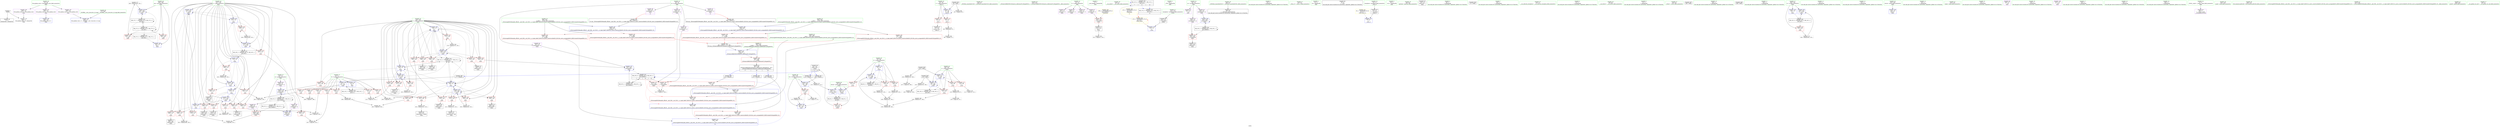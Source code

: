 digraph "SVFG" {
	label="SVFG";

	Node0x557909447890 [shape=record,color=grey,label="{NodeID: 0\nNullPtr}"];
	Node0x557909447890 -> Node0x55790946fd80[style=solid];
	Node0x557909447890 -> Node0x557909476980[style=solid];
	Node0x557909473b70 [shape=record,color=grey,label="{NodeID: 277\n330 = Binary(329, 135, )\n}"];
	Node0x557909473b70 -> Node0x557909472440[style=solid];
	Node0x557909471dc0 [shape=record,color=blue,label="{NodeID: 194\n159\<--10\nj\<--\nmain\n}"];
	Node0x557909471dc0 -> Node0x557909474ef0[style=dashed];
	Node0x557909471dc0 -> Node0x557909474fc0[style=dashed];
	Node0x557909471dc0 -> Node0x557909475090[style=dashed];
	Node0x557909471dc0 -> Node0x557909475160[style=dashed];
	Node0x557909471dc0 -> Node0x557909475230[style=dashed];
	Node0x557909471dc0 -> Node0x557909475300[style=dashed];
	Node0x557909471dc0 -> Node0x557909471dc0[style=dashed];
	Node0x557909471dc0 -> Node0x557909471e90[style=dashed];
	Node0x557909471dc0 -> Node0x557909472370[style=dashed];
	Node0x557909471dc0 -> Node0x5579094934d0[style=dashed];
	Node0x55790946f010 [shape=record,color=red,label="{NodeID: 111\n65\<--55\n\<--c\n_Z4in_cv\n}"];
	Node0x55790946f010 -> Node0x55790947f340[style=solid];
	Node0x55790946d160 [shape=record,color=green,label="{NodeID: 28\n34\<--35\n_ZNSt8ios_base4InitC1Ev\<--_ZNSt8ios_base4InitC1Ev_field_insensitive\n}"];
	Node0x557909474fc0 [shape=record,color=red,label="{NodeID: 139\n260\<--159\n\<--j\nmain\n}"];
	Node0x557909474fc0 -> Node0x557909470970[style=solid];
	Node0x55790946fab0 [shape=record,color=green,label="{NodeID: 56\n374\<--375\n_ZSt4moveIRiEONSt16remove_referenceIT_E4typeEOS2_\<--_ZSt4moveIRiEONSt16remove_referenceIT_E4typeEOS2__field_insensitive\n}"];
	Node0x5579094961d0 [shape=record,color=black,label="{NodeID: 333\nMR_10V_4 = PHI(MR_10V_6, MR_10V_3, )\npts\{100 \}\n}"];
	Node0x557909476680 [shape=record,color=blue,label="{NodeID: 167\n9\<--10\nN\<--\nGlob }"];
	Node0x557909476680 -> Node0x5579094925d0[style=dashed];
	Node0x557909471260 [shape=record,color=purple,label="{NodeID: 84\n187\<--12\narrayidx\<--S\nmain\n}"];
	Node0x55790945e990 [shape=record,color=green,label="{NodeID: 1\n7\<--1\n__dso_handle\<--dummyObj\nGlob }"];
	Node0x55790947f340 [shape=record,color=grey,label="{NodeID: 278\n66 = Binary(65, 67, )\n}"];
	Node0x55790947f340 -> Node0x557909480e40[style=solid];
	Node0x557909471e90 [shape=record,color=blue,label="{NodeID: 195\n159\<--276\nj\<--inc41\nmain\n}"];
	Node0x557909471e90 -> Node0x557909474ef0[style=dashed];
	Node0x557909471e90 -> Node0x557909474fc0[style=dashed];
	Node0x557909471e90 -> Node0x557909475090[style=dashed];
	Node0x557909471e90 -> Node0x557909475160[style=dashed];
	Node0x557909471e90 -> Node0x557909475230[style=dashed];
	Node0x557909471e90 -> Node0x557909475300[style=dashed];
	Node0x557909471e90 -> Node0x557909471dc0[style=dashed];
	Node0x557909471e90 -> Node0x557909471e90[style=dashed];
	Node0x557909471e90 -> Node0x557909472370[style=dashed];
	Node0x557909471e90 -> Node0x5579094934d0[style=dashed];
	Node0x55790946f0e0 [shape=record,color=red,label="{NodeID: 112\n83\<--55\n\<--c\n_Z4in_cv\n}"];
	Node0x55790946f0e0 -> Node0x557909470220[style=solid];
	Node0x55790946d260 [shape=record,color=green,label="{NodeID: 29\n40\<--41\n__cxa_atexit\<--__cxa_atexit_field_insensitive\n}"];
	Node0x557909475090 [shape=record,color=red,label="{NodeID: 140\n266\<--159\n\<--j\nmain\n}"];
	Node0x557909475090 -> Node0x557909470b10[style=solid];
	Node0x55790946fbb0 [shape=record,color=green,label="{NodeID: 57\n393\<--394\n__t.addr\<--__t.addr_field_insensitive\n_ZSt4moveIRiEONSt16remove_referenceIT_E4typeEOS2_\n}"];
	Node0x55790946fbb0 -> Node0x5579094765b0[style=solid];
	Node0x55790946fbb0 -> Node0x557909472b90[style=solid];
	Node0x5579094966d0 [shape=record,color=black,label="{NodeID: 334\nMR_12V_4 = PHI(MR_12V_1, MR_12V_2, )\npts\{123 \}\n|{<s0>7|<s1>11|<s2>12}}"];
	Node0x5579094966d0:s0 -> Node0x5579094966d0[style=dashed,color=blue];
	Node0x5579094966d0:s1 -> Node0x557909492ad0[style=dashed,color=blue];
	Node0x5579094966d0:s2 -> Node0x557909492ad0[style=dashed,color=blue];
	Node0x557909476780 [shape=record,color=blue,label="{NodeID: 168\n402\<--26\nllvm.global_ctors_0\<--\nGlob }"];
	Node0x557909471330 [shape=record,color=purple,label="{NodeID: 85\n188\<--12\narraydecay\<--S\nmain\n}"];
	Node0x55790945ea20 [shape=record,color=green,label="{NodeID: 2\n8\<--1\n_ZTIi\<--dummyObj\nGlob }"];
	Node0x55790947f4c0 [shape=record,color=grey,label="{NodeID: 279\n323 = Binary(322, 135, )\n}"];
	Node0x55790947f4c0 -> Node0x557909470ff0[style=solid];
	Node0x557909471f60 [shape=record,color=blue,label="{NodeID: 196\n281\<--283\narrayidx44\<--\nmain\n}"];
	Node0x557909471f60 -> Node0x557909475cc0[style=dashed];
	Node0x557909471f60 -> Node0x557909471f60[style=dashed];
	Node0x557909471f60 -> Node0x557909494dd0[style=dashed];
	Node0x55790946f1b0 [shape=record,color=red,label="{NodeID: 113\n150\<--95\n\<--retval\n_Z2inv\n}"];
	Node0x55790946f1b0 -> Node0x5579094703c0[style=solid];
	Node0x55790946d360 [shape=record,color=green,label="{NodeID: 30\n39\<--45\n_ZNSt8ios_base4InitD1Ev\<--_ZNSt8ios_base4InitD1Ev_field_insensitive\n}"];
	Node0x55790946d360 -> Node0x557909470050[style=solid];
	Node0x5579094ae7b0 [shape=record,color=black,label="{NodeID: 390\n103 = PHI()\n}"];
	Node0x5579094ae7b0 -> Node0x557909476cf0[style=solid];
	Node0x5579094ae7b0 -> Node0x5579094736f0[style=solid];
	Node0x557909475160 [shape=record,color=red,label="{NodeID: 141\n275\<--159\n\<--j\nmain\n}"];
	Node0x557909475160 -> Node0x55790947c6b0[style=solid];
	Node0x55790946fc80 [shape=record,color=green,label="{NodeID: 58\n27\<--398\n_GLOBAL__sub_I_hos.lyric_0_0.cpp\<--_GLOBAL__sub_I_hos.lyric_0_0.cpp_field_insensitive\n}"];
	Node0x55790946fc80 -> Node0x557909476880[style=solid];
	Node0x557909476880 [shape=record,color=blue,label="{NodeID: 169\n403\<--27\nllvm.global_ctors_1\<--_GLOBAL__sub_I_hos.lyric_0_0.cpp\nGlob }"];
	Node0x557909471400 [shape=record,color=purple,label="{NodeID: 86\n216\<--12\narrayidx14\<--S\nmain\n}"];
	Node0x55790945da10 [shape=record,color=green,label="{NodeID: 3\n10\<--1\n\<--dummyObj\nCan only get source location for instruction, argument, global var or function.}"];
	Node0x55790947f640 [shape=record,color=grey,label="{NodeID: 280\n252 = cmp(250, 251, )\n}"];
	Node0x557909472030 [shape=record,color=blue,label="{NodeID: 197\n287\<--284\narrayidx46\<--\nmain\n}"];
	Node0x557909472030 -> Node0x557909472030[style=dashed];
	Node0x557909472030 -> Node0x55790948eed0[style=dashed];
	Node0x557909472030 -> Node0x5579094952d0[style=dashed];
	Node0x55790946f280 [shape=record,color=red,label="{NodeID: 114\n130\<--97\n\<--x\n_Z2inv\n}"];
	Node0x55790946f280 -> Node0x55790947ccb0[style=solid];
	Node0x55790946d460 [shape=record,color=green,label="{NodeID: 31\n52\<--53\n_Z4in_cv\<--_Z4in_cv_field_insensitive\n}"];
	Node0x5579094ae6e0 [shape=record,color=black,label="{NodeID: 391\n168 = PHI(94, )\n}"];
	Node0x5579094ae6e0 -> Node0x5579094772a0[style=solid];
	Node0x557909475230 [shape=record,color=red,label="{NodeID: 142\n279\<--159\n\<--j\nmain\n}"];
	Node0x557909475230 -> Node0x557909470be0[style=solid];
	Node0x55790946fd80 [shape=record,color=black,label="{NodeID: 59\n2\<--3\ndummyVal\<--dummyVal\n}"];
	Node0x557909476980 [shape=record,color=blue, style = dotted,label="{NodeID: 170\n404\<--3\nllvm.global_ctors_2\<--dummyVal\nGlob }"];
	Node0x5579094714d0 [shape=record,color=purple,label="{NodeID: 87\n219\<--12\narrayidx16\<--S\nmain\n}"];
	Node0x5579094714d0 -> Node0x557909475bf0[style=solid];
	Node0x55790945daa0 [shape=record,color=green,label="{NodeID: 4\n21\<--1\n.str\<--dummyObj\nGlob }"];
	Node0x55790947f7c0 [shape=record,color=grey,label="{NodeID: 281\n306 = cmp(303, 305, )\n}"];
	Node0x557909472100 [shape=record,color=blue,label="{NodeID: 198\n157\<--291\ni\<--inc48\nmain\n}"];
	Node0x557909472100 -> Node0x5579094746d0[style=dashed];
	Node0x557909472100 -> Node0x5579094747a0[style=dashed];
	Node0x557909472100 -> Node0x557909474870[style=dashed];
	Node0x557909472100 -> Node0x557909474940[style=dashed];
	Node0x557909472100 -> Node0x557909472100[style=dashed];
	Node0x557909472100 -> Node0x5579094722a0[style=dashed];
	Node0x557909473c40 [shape=record,color=red,label="{NodeID: 115\n133\<--97\n\<--x\n_Z2inv\n}"];
	Node0x557909473c40 -> Node0x557909472c70[style=solid];
	Node0x55790946d560 [shape=record,color=green,label="{NodeID: 32\n55\<--56\nc\<--c_field_insensitive\n_Z4in_cv\n}"];
	Node0x55790946d560 -> Node0x55790946f010[style=solid];
	Node0x55790946d560 -> Node0x55790946f0e0[style=solid];
	Node0x55790946d560 -> Node0x557909476a80[style=solid];
	Node0x5579094ada30 [shape=record,color=black,label="{NodeID: 392\n58 = PHI()\n}"];
	Node0x5579094ada30 -> Node0x557909476a80[style=solid];
	Node0x5579094ada30 -> Node0x557909480b40[style=solid];
	Node0x557909475300 [shape=record,color=red,label="{NodeID: 143\n284\<--159\n\<--j\nmain\n}"];
	Node0x557909475300 -> Node0x557909472030[style=solid];
	Node0x55790946fe80 [shape=record,color=black,label="{NodeID: 60\n78\<--8\n\<--_ZTIi\nCan only get source location for instruction, argument, global var or function.}"];
	Node0x5579092f07e0 [shape=record,color=yellow,style=double,label="{NodeID: 337\n4V_1 = ENCHI(MR_4V_0)\npts\{71 \}\nFun[_Z4in_cv]}"];
	Node0x5579092f07e0 -> Node0x557909476b50[style=dashed];
	Node0x557909476a80 [shape=record,color=blue,label="{NodeID: 171\n55\<--58\nc\<--call\n_Z4in_cv\n}"];
	Node0x557909476a80 -> Node0x55790946f010[style=dashed];
	Node0x557909476a80 -> Node0x55790946f0e0[style=dashed];
	Node0x557909476a80 -> Node0x557909476a80[style=dashed];
	Node0x5579094715a0 [shape=record,color=purple,label="{NodeID: 88\n206\<--14\narrayidx9\<--A\nmain\n}"];
	Node0x5579094715a0 -> Node0x557909477850[style=solid];
	Node0x55790945e2c0 [shape=record,color=green,label="{NodeID: 5\n23\<--1\n.str.1\<--dummyObj\nGlob }"];
	Node0x55790947f940 [shape=record,color=grey,label="{NodeID: 282\n212 = cmp(210, 211, )\n}"];
	Node0x5579094721d0 [shape=record,color=blue,label="{NodeID: 199\n165\<--10\nans\<--\nmain\n}"];
	Node0x5579094721d0 -> Node0x55790948c2d0[style=dashed];
	Node0x557909473d10 [shape=record,color=red,label="{NodeID: 116\n147\<--97\n\<--x\n_Z2inv\n}"];
	Node0x557909473d10 -> Node0x557909477100[style=solid];
	Node0x55790946d630 [shape=record,color=green,label="{NodeID: 33\n59\<--60\ngetchar\<--getchar_field_insensitive\n}"];
	Node0x5579094adb30 [shape=record,color=black,label="{NodeID: 393\n142 = PHI()\n}"];
	Node0x5579094adb30 -> Node0x557909477030[style=solid];
	Node0x5579094adb30 -> Node0x557909473870[style=solid];
	Node0x55790948eed0 [shape=record,color=black,label="{NodeID: 310\nMR_35V_6 = PHI(MR_35V_8, MR_35V_5, )\npts\{200000 \}\n|{|<s4>15|<s5>15|<s6>15}}"];
	Node0x55790948eed0 -> Node0x557909475e60[style=dashed];
	Node0x55790948eed0 -> Node0x557909475f30[style=dashed];
	Node0x55790948eed0 -> Node0x55790948eed0[style=dashed];
	Node0x55790948eed0 -> Node0x5579094952d0[style=dashed];
	Node0x55790948eed0:s4 -> Node0x557909476340[style=dashed,color=red];
	Node0x55790948eed0:s5 -> Node0x557909476410[style=dashed,color=red];
	Node0x55790948eed0:s6 -> Node0x5579094729f0[style=dashed,color=red];
	Node0x5579094753d0 [shape=record,color=red,label="{NodeID: 144\n303\<--159\n\<--j\nmain\n}"];
	Node0x5579094753d0 -> Node0x55790947f7c0[style=solid];
	Node0x55790946ff80 [shape=record,color=black,label="{NodeID: 61\n154\<--10\nmain_ret\<--\nmain\n}"];
	Node0x557909476b50 [shape=record,color=blue,label="{NodeID: 172\n75\<--67\n\<--\n_Z4in_cv\n}"];
	Node0x557909471670 [shape=record,color=purple,label="{NodeID: 89\n228\<--14\narrayidx19\<--A\nmain\n}"];
	Node0x557909471670 -> Node0x5579094779f0[style=solid];
	Node0x55790945e350 [shape=record,color=green,label="{NodeID: 6\n26\<--1\n\<--dummyObj\nCan only get source location for instruction, argument, global var or function.}"];
	Node0x55790947fac0 [shape=record,color=grey,label="{NodeID: 283\n317 = cmp(311, 316, )\n}"];
	Node0x5579094722a0 [shape=record,color=blue,label="{NodeID: 200\n157\<--10\ni\<--\nmain\n}"];
	Node0x5579094722a0 -> Node0x557909474a10[style=dashed];
	Node0x5579094722a0 -> Node0x557909474ae0[style=dashed];
	Node0x5579094722a0 -> Node0x5579094725e0[style=dashed];
	Node0x5579094722a0 -> Node0x557909492fd0[style=dashed];
	Node0x557909473de0 [shape=record,color=red,label="{NodeID: 117\n110\<--99\n\<--c\n_Z2inv\n}"];
	Node0x557909473de0 -> Node0x5579094806c0[style=solid];
	Node0x55790946d730 [shape=record,color=green,label="{NodeID: 34\n70\<--71\nexception\<--exception_field_insensitive\n_Z4in_cv\n}"];
	Node0x55790946d730 -> Node0x557909470150[style=solid];
	Node0x5579094afd20 [shape=record,color=black,label="{NodeID: 394\n37 = PHI()\n}"];
	Node0x5579094754a0 [shape=record,color=red,label="{NodeID: 145\n308\<--159\n\<--j\nmain\n}"];
	Node0x5579094754a0 -> Node0x557909470d80[style=solid];
	Node0x557909470050 [shape=record,color=black,label="{NodeID: 62\n38\<--39\n\<--_ZNSt8ios_base4InitD1Ev\nCan only get source location for instruction, argument, global var or function.}"];
	Node0x557909497c80 [shape=record,color=yellow,style=double,label="{NodeID: 339\n12V_1 = ENCHI(MR_12V_0)\npts\{123 \}\nFun[main]|{<s0>11}}"];
	Node0x557909497c80:s0 -> Node0x55790948cec0[style=dashed,color=red];
	Node0x557909476c20 [shape=record,color=blue,label="{NodeID: 173\n97\<--10\nx\<--\n_Z2inv\n}"];
	Node0x557909476c20 -> Node0x55790946f280[style=dashed];
	Node0x557909476c20 -> Node0x557909473c40[style=dashed];
	Node0x557909476c20 -> Node0x557909476f60[style=dashed];
	Node0x557909476c20 -> Node0x557909495cd0[style=dashed];
	Node0x557909471740 [shape=record,color=purple,label="{NodeID: 90\n268\<--14\narrayidx36\<--A\nmain\n}"];
	Node0x557909471740 -> Node0x557909475d90[style=solid];
	Node0x5579094589d0 [shape=record,color=green,label="{NodeID: 7\n63\<--1\n\<--dummyObj\nCan only get source location for instruction, argument, global var or function.}"];
	Node0x55790947fc40 [shape=record,color=grey,label="{NodeID: 284\n271 = cmp(269, 270, )\n}"];
	Node0x557909472370 [shape=record,color=blue,label="{NodeID: 201\n159\<--10\nj\<--\nmain\n}"];
	Node0x557909472370 -> Node0x5579094753d0[style=dashed];
	Node0x557909472370 -> Node0x5579094754a0[style=dashed];
	Node0x557909472370 -> Node0x557909475570[style=dashed];
	Node0x557909472370 -> Node0x557909475640[style=dashed];
	Node0x557909472370 -> Node0x557909475710[style=dashed];
	Node0x557909472370 -> Node0x5579094757e0[style=dashed];
	Node0x557909472370 -> Node0x557909472370[style=dashed];
	Node0x557909472370 -> Node0x557909472510[style=dashed];
	Node0x557909472370 -> Node0x5579094934d0[style=dashed];
	Node0x557909473eb0 [shape=record,color=red,label="{NodeID: 118\n118\<--99\n\<--c\n_Z2inv\n}"];
	Node0x557909473eb0 -> Node0x557909472df0[style=solid];
	Node0x55790946d800 [shape=record,color=green,label="{NodeID: 35\n73\<--74\n__cxa_allocate_exception\<--__cxa_allocate_exception_field_insensitive\n}"];
	Node0x5579094afdf0 [shape=record,color=black,label="{NodeID: 395\n114 = PHI(94, )\n}"];
	Node0x5579094afdf0 -> Node0x5579094733f0[style=solid];
	Node0x557909475570 [shape=record,color=red,label="{NodeID: 146\n312\<--159\n\<--j\nmain\n}"];
	Node0x557909475570 -> Node0x55790947c3b0[style=solid];
	Node0x557909470150 [shape=record,color=black,label="{NodeID: 63\n75\<--70\n\<--exception\n_Z4in_cv\n}"];
	Node0x557909470150 -> Node0x557909476b50[style=solid];
	Node0x55790947c3b0 [shape=record,color=grey,label="{NodeID: 257\n313 = Binary(312, 135, )\n}"];
	Node0x55790947c3b0 -> Node0x557909470e50[style=solid];
	Node0x557909476cf0 [shape=record,color=blue,label="{NodeID: 174\n99\<--103\nc\<--call\n_Z2inv\n}"];
	Node0x557909476cf0 -> Node0x557909473de0[style=dashed];
	Node0x557909476cf0 -> Node0x557909473eb0[style=dashed];
	Node0x557909476cf0 -> Node0x557909473f80[style=dashed];
	Node0x557909476cf0 -> Node0x557909476cf0[style=dashed];
	Node0x557909476cf0 -> Node0x557909477030[style=dashed];
	Node0x557909476cf0 -> Node0x5579094961d0[style=dashed];
	Node0x557909471810 [shape=record,color=purple,label="{NodeID: 91\n241\<--16\n\<--us\nmain\n}"];
	Node0x557909458a60 [shape=record,color=green,label="{NodeID: 8\n67\<--1\n\<--dummyObj\nCan only get source location for instruction, argument, global var or function.}"];
	Node0x55790947fdc0 [shape=record,color=grey,label="{NodeID: 285\n175 = cmp(172, 10, )\n}"];
	Node0x557909472440 [shape=record,color=blue,label="{NodeID: 202\n165\<--330\nans\<--inc67\nmain\n}"];
	Node0x557909472440 -> Node0x5579094916d0[style=dashed];
	Node0x557909473f80 [shape=record,color=red,label="{NodeID: 119\n137\<--99\n\<--c\n_Z2inv\n}"];
	Node0x557909473f80 -> Node0x55790947c830[style=solid];
	Node0x55790946d900 [shape=record,color=green,label="{NodeID: 36\n79\<--80\n__cxa_throw\<--__cxa_throw_field_insensitive\n}"];
	Node0x5579094aff20 [shape=record,color=black,label="{NodeID: 396\n177 = PHI(94, )\n}"];
	Node0x5579094aff20 -> Node0x557909477510[style=solid];
	Node0x557909475640 [shape=record,color=red,label="{NodeID: 147\n319\<--159\n\<--j\nmain\n}"];
	Node0x557909475640 -> Node0x557909470f20[style=solid];
	Node0x557909470220 [shape=record,color=black,label="{NodeID: 64\n54\<--83\n_Z4in_cv_ret\<--\n_Z4in_cv\n}"];
	Node0x55790947c530 [shape=record,color=grey,label="{NodeID: 258\n238 = Binary(237, 135, )\n}"];
	Node0x55790947c530 -> Node0x557909471c20[style=solid];
	Node0x557909476dc0 [shape=record,color=blue,label="{NodeID: 175\n95\<--115\nretval\<--sub3\n_Z2inv\n}"];
	Node0x557909476dc0 -> Node0x5579094957d0[style=dashed];
	Node0x5579094718e0 [shape=record,color=purple,label="{NodeID: 92\n262\<--16\narrayidx33\<--us\nmain\n}"];
	Node0x5579094718e0 -> Node0x557909475cc0[style=solid];
	Node0x557909458af0 [shape=record,color=green,label="{NodeID: 9\n72\<--1\n\<--dummyObj\nCan only get source location for instruction, argument, global var or function.}"];
	Node0x55790947ff40 [shape=record,color=grey,label="{NodeID: 286\n299 = cmp(297, 298, )\n}"];
	Node0x557909472510 [shape=record,color=blue,label="{NodeID: 203\n159\<--335\nj\<--inc70\nmain\n}"];
	Node0x557909472510 -> Node0x5579094753d0[style=dashed];
	Node0x557909472510 -> Node0x5579094754a0[style=dashed];
	Node0x557909472510 -> Node0x557909475570[style=dashed];
	Node0x557909472510 -> Node0x557909475640[style=dashed];
	Node0x557909472510 -> Node0x557909475710[style=dashed];
	Node0x557909472510 -> Node0x5579094757e0[style=dashed];
	Node0x557909472510 -> Node0x557909472370[style=dashed];
	Node0x557909472510 -> Node0x557909472510[style=dashed];
	Node0x557909472510 -> Node0x5579094934d0[style=dashed];
	Node0x557909474050 [shape=record,color=red,label="{NodeID: 120\n181\<--157\n\<--i\nmain\n}"];
	Node0x557909474050 -> Node0x5579094803c0[style=solid];
	Node0x55790946da00 [shape=record,color=green,label="{NodeID: 37\n92\<--93\n_Z2inv\<--_Z2inv_field_insensitive\n}"];
	Node0x5579094b0060 [shape=record,color=black,label="{NodeID: 397\n190 = PHI()\n}"];
	Node0x557909475710 [shape=record,color=red,label="{NodeID: 148\n322\<--159\n\<--j\nmain\n}"];
	Node0x557909475710 -> Node0x55790947f4c0[style=solid];
	Node0x5579094702f0 [shape=record,color=black,label="{NodeID: 65\n124\<--122\n\<--exception\n_Z2inv\n}"];
	Node0x5579094702f0 -> Node0x557909476e90[style=solid];
	Node0x55790947c6b0 [shape=record,color=grey,label="{NodeID: 259\n276 = Binary(275, 135, )\n}"];
	Node0x55790947c6b0 -> Node0x557909471e90[style=solid];
	Node0x557909476e90 [shape=record,color=blue,label="{NodeID: 176\n124\<--67\n\<--\n_Z2inv\n}"];
	Node0x5579094719b0 [shape=record,color=purple,label="{NodeID: 93\n281\<--16\narrayidx44\<--us\nmain\n}"];
	Node0x5579094719b0 -> Node0x557909471f60[style=solid];
	Node0x557909458b80 [shape=record,color=green,label="{NodeID: 10\n106\<--1\n\<--dummyObj\nCan only get source location for instruction, argument, global var or function.}"];
	Node0x5579094800c0 [shape=record,color=grey,label="{NodeID: 287\n202 = cmp(200, 201, )\n}"];
	Node0x5579094725e0 [shape=record,color=blue,label="{NodeID: 204\n157\<--340\ni\<--inc73\nmain\n}"];
	Node0x5579094725e0 -> Node0x557909474a10[style=dashed];
	Node0x5579094725e0 -> Node0x557909474ae0[style=dashed];
	Node0x5579094725e0 -> Node0x5579094725e0[style=dashed];
	Node0x5579094725e0 -> Node0x557909492fd0[style=dashed];
	Node0x557909474120 [shape=record,color=red,label="{NodeID: 121\n185\<--157\n\<--i\nmain\n}"];
	Node0x557909474120 -> Node0x557909470490[style=solid];
	Node0x55790946db00 [shape=record,color=green,label="{NodeID: 38\n95\<--96\nretval\<--retval_field_insensitive\n_Z2inv\n}"];
	Node0x55790946db00 -> Node0x55790946f1b0[style=solid];
	Node0x55790946db00 -> Node0x557909476dc0[style=solid];
	Node0x55790946db00 -> Node0x557909477100[style=solid];
	Node0x5579094b0130 [shape=record,color=black,label="{NodeID: 398\n348 = PHI()\n}"];
	Node0x5579094757e0 [shape=record,color=red,label="{NodeID: 149\n334\<--159\n\<--j\nmain\n}"];
	Node0x5579094757e0 -> Node0x5579094730f0[style=solid];
	Node0x5579094703c0 [shape=record,color=black,label="{NodeID: 66\n94\<--150\n_Z2inv_ret\<--\n_Z2inv\n|{<s0>7|<s1>11|<s2>12}}"];
	Node0x5579094703c0:s0 -> Node0x5579094afdf0[style=solid,color=blue];
	Node0x5579094703c0:s1 -> Node0x5579094ae6e0[style=solid,color=blue];
	Node0x5579094703c0:s2 -> Node0x5579094aff20[style=solid,color=blue];
	Node0x55790947c830 [shape=record,color=grey,label="{NodeID: 260\n138 = Binary(137, 106, )\n}"];
	Node0x55790947c830 -> Node0x55790947ce30[style=solid];
	Node0x557909476f60 [shape=record,color=blue,label="{NodeID: 177\n97\<--139\nx\<--add8\n_Z2inv\n}"];
	Node0x557909476f60 -> Node0x55790946f280[style=dashed];
	Node0x557909476f60 -> Node0x557909473c40[style=dashed];
	Node0x557909476f60 -> Node0x557909473d10[style=dashed];
	Node0x557909476f60 -> Node0x557909476f60[style=dashed];
	Node0x557909476f60 -> Node0x557909495cd0[style=dashed];
	Node0x557909471a80 [shape=record,color=purple,label="{NodeID: 94\n287\<--19\narrayidx46\<--is\nmain\n}"];
	Node0x557909471a80 -> Node0x557909472030[style=solid];
	Node0x55790945d6c0 [shape=record,color=green,label="{NodeID: 11\n108\<--1\n\<--dummyObj\nCan only get source location for instruction, argument, global var or function.}"];
	Node0x557909480240 [shape=record,color=grey,label="{NodeID: 288\n120 = cmp(119, 10, )\n}"];
	Node0x5579094726b0 [shape=record,color=blue,label="{NodeID: 205\n163\<--344\ntc\<--inc75\nmain\n}"];
	Node0x5579094726b0 -> Node0x557909493ed0[style=dashed];
	Node0x5579094741f0 [shape=record,color=red,label="{NodeID: 122\n194\<--157\n\<--i\nmain\n}"];
	Node0x5579094741f0 -> Node0x557909472f70[style=solid];
	Node0x55790946dbd0 [shape=record,color=green,label="{NodeID: 39\n97\<--98\nx\<--x_field_insensitive\n_Z2inv\n}"];
	Node0x55790946dbd0 -> Node0x55790946f280[style=solid];
	Node0x55790946dbd0 -> Node0x557909473c40[style=solid];
	Node0x55790946dbd0 -> Node0x557909473d10[style=solid];
	Node0x55790946dbd0 -> Node0x557909476c20[style=solid];
	Node0x55790946dbd0 -> Node0x557909476f60[style=solid];
	Node0x5579094b0200 [shape=record,color=black,label="{NodeID: 399\n373 = PHI(391, )\n}"];
	Node0x5579094b0200 -> Node0x557909476340[style=solid];
	Node0x5579094758b0 [shape=record,color=red,label="{NodeID: 150\n172\<--161\n\<--TC\nmain\n}"];
	Node0x5579094758b0 -> Node0x55790947cfb0[style=solid];
	Node0x5579094758b0 -> Node0x55790947fdc0[style=solid];
	Node0x557909470490 [shape=record,color=black,label="{NodeID: 67\n186\<--185\nidxprom\<--\nmain\n}"];
	Node0x55790947c9b0 [shape=record,color=grey,label="{NodeID: 261\n305 = Binary(304, 135, )\n}"];
	Node0x55790947c9b0 -> Node0x55790947f7c0[style=solid];
	Node0x557909477030 [shape=record,color=blue,label="{NodeID: 178\n99\<--142\nc\<--call9\n_Z2inv\n}"];
	Node0x557909477030 -> Node0x557909473f80[style=dashed];
	Node0x557909477030 -> Node0x557909477030[style=dashed];
	Node0x557909477030 -> Node0x5579094961d0[style=dashed];
	Node0x557909471b50 [shape=record,color=purple,label="{NodeID: 95\n310\<--19\narrayidx57\<--is\nmain\n}"];
	Node0x557909471b50 -> Node0x557909475e60[style=solid];
	Node0x55790945d790 [shape=record,color=green,label="{NodeID: 12\n112\<--1\n\<--dummyObj\nCan only get source location for instruction, argument, global var or function.}"];
	Node0x5579094803c0 [shape=record,color=grey,label="{NodeID: 289\n183 = cmp(181, 182, )\n}"];
	Node0x557909472780 [shape=record,color=blue,label="{NodeID: 206\n364\<--362\n__a.addr\<--__a\n_ZSt4swapIiENSt9enable_ifIXsr6__and_ISt6__not_ISt15__is_tuple_likeIT_EESt21is_move_constructibleIS3_ESt18is_move_assignableIS3_EEE5valueEvE4typeERS3_SC_\n}"];
	Node0x557909472780 -> Node0x557909476000[style=dashed];
	Node0x557909472780 -> Node0x5579094760d0[style=dashed];
	Node0x5579094742c0 [shape=record,color=red,label="{NodeID: 123\n200\<--157\n\<--i\nmain\n}"];
	Node0x5579094742c0 -> Node0x5579094800c0[style=solid];
	Node0x55790946dca0 [shape=record,color=green,label="{NodeID: 40\n99\<--100\nc\<--c_field_insensitive\n_Z2inv\n}"];
	Node0x55790946dca0 -> Node0x557909473de0[style=solid];
	Node0x55790946dca0 -> Node0x557909473eb0[style=solid];
	Node0x55790946dca0 -> Node0x557909473f80[style=solid];
	Node0x55790946dca0 -> Node0x557909476cf0[style=solid];
	Node0x55790946dca0 -> Node0x557909477030[style=solid];
	Node0x5579094b03a0 [shape=record,color=black,label="{NodeID: 400\n379 = PHI(391, )\n}"];
	Node0x5579094b03a0 -> Node0x557909476410[style=solid];
	Node0x557909475980 [shape=record,color=red,label="{NodeID: 151\n343\<--163\n\<--tc\nmain\n}"];
	Node0x557909475980 -> Node0x557909473570[style=solid];
	Node0x557909470560 [shape=record,color=black,label="{NodeID: 68\n205\<--204\nidxprom8\<--\nmain\n}"];
	Node0x55790947cb30 [shape=record,color=grey,label="{NodeID: 262\n291 = Binary(290, 135, )\n}"];
	Node0x55790947cb30 -> Node0x557909472100[style=solid];
	Node0x557909477100 [shape=record,color=blue,label="{NodeID: 179\n95\<--147\nretval\<--\n_Z2inv\n}"];
	Node0x557909477100 -> Node0x5579094957d0[style=dashed];
	Node0x55790946e350 [shape=record,color=purple,label="{NodeID: 96\n315\<--19\narrayidx59\<--is\nmain\n}"];
	Node0x55790946e350 -> Node0x557909475f30[style=solid];
	Node0x55790945d860 [shape=record,color=green,label="{NodeID: 13\n132\<--1\n\<--dummyObj\nCan only get source location for instruction, argument, global var or function.}"];
	Node0x557909480540 [shape=record,color=grey,label="{NodeID: 290\n107 = cmp(105, 108, )\n}"];
	Node0x557909472850 [shape=record,color=blue,label="{NodeID: 207\n366\<--363\n__b.addr\<--__b\n_ZSt4swapIiENSt9enable_ifIXsr6__and_ISt6__not_ISt15__is_tuple_likeIT_EESt21is_move_constructibleIS3_ESt18is_move_assignableIS3_EEE5valueEvE4typeERS3_SC_\n}"];
	Node0x557909472850 -> Node0x5579094761a0[style=dashed];
	Node0x557909472850 -> Node0x557909476270[style=dashed];
	Node0x557909474390 [shape=record,color=red,label="{NodeID: 124\n204\<--157\n\<--i\nmain\n}"];
	Node0x557909474390 -> Node0x557909470560[style=solid];
	Node0x55790946dd70 [shape=record,color=green,label="{NodeID: 41\n122\<--123\nexception\<--exception_field_insensitive\n_Z2inv\n}"];
	Node0x55790946dd70 -> Node0x5579094702f0[style=solid];
	Node0x5579094b04e0 [shape=record,color=black,label="{NodeID: 401\n383 = PHI(391, )\n}"];
	Node0x5579094b04e0 -> Node0x5579094764e0[style=solid];
	Node0x5579094916d0 [shape=record,color=black,label="{NodeID: 318\nMR_27V_7 = PHI(MR_27V_6, MR_27V_5, )\npts\{166 \}\n}"];
	Node0x5579094916d0 -> Node0x557909475a50[style=dashed];
	Node0x5579094916d0 -> Node0x557909472440[style=dashed];
	Node0x5579094916d0 -> Node0x55790948c2d0[style=dashed];
	Node0x5579094916d0 -> Node0x5579094916d0[style=dashed];
	Node0x557909475a50 [shape=record,color=red,label="{NodeID: 152\n329\<--165\n\<--ans\nmain\n}"];
	Node0x557909475a50 -> Node0x557909473b70[style=solid];
	Node0x557909470630 [shape=record,color=black,label="{NodeID: 69\n215\<--214\nidxprom13\<--\nmain\n}"];
	Node0x5579094982a0 [shape=record,color=yellow,style=double,label="{NodeID: 346\n29V_1 = ENCHI(MR_29V_0)\npts\{130000 \}\nFun[main]}"];
	Node0x5579094982a0 -> Node0x557909475bf0[style=dashed];
	Node0x55790947ccb0 [shape=record,color=grey,label="{NodeID: 263\n131 = Binary(130, 132, )\n}"];
	Node0x55790947ccb0 -> Node0x55790947d130[style=solid];
	Node0x5579094771d0 [shape=record,color=blue,label="{NodeID: 180\n155\<--10\nretval\<--\nmain\n}"];
	Node0x55790946e420 [shape=record,color=purple,label="{NodeID: 97\n321\<--19\narrayidx63\<--is\nmain\n|{<s0>15}}"];
	Node0x55790946e420:s0 -> Node0x5579094b0900[style=solid,color=red];
	Node0x55790945e4c0 [shape=record,color=green,label="{NodeID: 14\n135\<--1\n\<--dummyObj\nCan only get source location for instruction, argument, global var or function.}"];
	Node0x5579094806c0 [shape=record,color=grey,label="{NodeID: 291\n111 = cmp(110, 112, )\n}"];
	Node0x557909472920 [shape=record,color=blue,label="{NodeID: 208\n368\<--376\n__tmp\<--\n_ZSt4swapIiENSt9enable_ifIXsr6__and_ISt6__not_ISt15__is_tuple_likeIT_EESt21is_move_constructibleIS3_ESt18is_move_assignableIS3_EEE5valueEvE4typeERS3_SC_\n}"];
	Node0x557909472920 -> Node0x557909476410[style=dashed];
	Node0x557909472920 -> Node0x5579094764e0[style=dashed];
	Node0x557909474460 [shape=record,color=red,label="{NodeID: 125\n214\<--157\n\<--i\nmain\n}"];
	Node0x557909474460 -> Node0x557909470630[style=solid];
	Node0x55790946de40 [shape=record,color=green,label="{NodeID: 42\n152\<--153\nmain\<--main_field_insensitive\n}"];
	Node0x5579094b0620 [shape=record,color=black,label="{NodeID: 402\n392 = PHI(372, 378, 368, )\n0th arg _ZSt4moveIRiEONSt16remove_referenceIT_E4typeEOS2_ }"];
	Node0x5579094b0620 -> Node0x557909472b90[style=solid];
	Node0x557909475b20 [shape=record,color=red,label="{NodeID: 153\n346\<--165\n\<--ans\nmain\n}"];
	Node0x557909470700 [shape=record,color=black,label="{NodeID: 70\n218\<--217\nidxprom15\<--\nmain\n}"];
	Node0x55790947ce30 [shape=record,color=grey,label="{NodeID: 264\n139 = Binary(136, 138, )\n}"];
	Node0x55790947ce30 -> Node0x557909476f60[style=solid];
	Node0x5579094772a0 [shape=record,color=blue,label="{NodeID: 181\n161\<--168\nTC\<--call\nmain\n}"];
	Node0x5579094772a0 -> Node0x5579094758b0[style=dashed];
	Node0x5579094772a0 -> Node0x557909477440[style=dashed];
	Node0x55790946e4f0 [shape=record,color=purple,label="{NodeID: 98\n325\<--19\narrayidx66\<--is\nmain\n|{<s0>15}}"];
	Node0x55790946e4f0:s0 -> Node0x5579094b0a10[style=solid,color=red];
	Node0x55790945e590 [shape=record,color=green,label="{NodeID: 15\n223\<--1\n\<--dummyObj\nCan only get source location for instruction, argument, global var or function.}"];
	Node0x557909480840 [shape=record,color=grey,label="{NodeID: 292\n145 = cmp(144, 108, )\n}"];
	Node0x5579094729f0 [shape=record,color=blue,label="{NodeID: 209\n381\<--380\n\<--\n_ZSt4swapIiENSt9enable_ifIXsr6__and_ISt6__not_ISt15__is_tuple_likeIT_EESt21is_move_constructibleIS3_ESt18is_move_assignableIS3_EEE5valueEvE4typeERS3_SC_\n}"];
	Node0x5579094729f0 -> Node0x5579094764e0[style=dashed];
	Node0x5579094729f0 -> Node0x557909472ac0[style=dashed];
	Node0x557909474530 [shape=record,color=red,label="{NodeID: 126\n226\<--157\n\<--i\nmain\n}"];
	Node0x557909474530 -> Node0x5579094708a0[style=solid];
	Node0x55790946df40 [shape=record,color=green,label="{NodeID: 43\n155\<--156\nretval\<--retval_field_insensitive\nmain\n}"];
	Node0x55790946df40 -> Node0x5579094771d0[style=solid];
	Node0x5579094b0900 [shape=record,color=black,label="{NodeID: 403\n362 = PHI(321, )\n0th arg _ZSt4swapIiENSt9enable_ifIXsr6__and_ISt6__not_ISt15__is_tuple_likeIT_EESt21is_move_constructibleIS3_ESt18is_move_assignableIS3_EEE5valueEvE4typeERS3_SC_ }"];
	Node0x5579094b0900 -> Node0x557909472780[style=solid];
	Node0x557909475bf0 [shape=record,color=red,label="{NodeID: 154\n220\<--219\n\<--arrayidx16\nmain\n}"];
	Node0x557909475bf0 -> Node0x5579094707d0[style=solid];
	Node0x5579094707d0 [shape=record,color=black,label="{NodeID: 71\n221\<--220\nconv\<--\nmain\n}"];
	Node0x5579094707d0 -> Node0x557909480cc0[style=solid];
	Node0x55790947cfb0 [shape=record,color=grey,label="{NodeID: 265\n173 = Binary(172, 67, )\n}"];
	Node0x55790947cfb0 -> Node0x557909477440[style=solid];
	Node0x557909477370 [shape=record,color=blue,label="{NodeID: 182\n163\<--10\ntc\<--\nmain\n}"];
	Node0x557909477370 -> Node0x557909493ed0[style=dashed];
	Node0x55790946e5c0 [shape=record,color=purple,label="{NodeID: 99\n189\<--21\n\<--.str\nmain\n}"];
	Node0x55790945e660 [shape=record,color=green,label="{NodeID: 16\n243\<--1\n\<--dummyObj\nCan only get source location for instruction, argument, global var or function.}"];
	Node0x5579094809c0 [shape=record,color=grey,label="{NodeID: 293\n258 = cmp(256, 257, )\n}"];
	Node0x557909472ac0 [shape=record,color=blue,label="{NodeID: 210\n385\<--384\n\<--\n_ZSt4swapIiENSt9enable_ifIXsr6__and_ISt6__not_ISt15__is_tuple_likeIT_EESt21is_move_constructibleIS3_ESt18is_move_assignableIS3_EEE5valueEvE4typeERS3_SC_\n|{<s0>15}}"];
	Node0x557909472ac0:s0 -> Node0x55790948eed0[style=dashed,color=blue];
	Node0x557909474600 [shape=record,color=red,label="{NodeID: 127\n237\<--157\n\<--i\nmain\n}"];
	Node0x557909474600 -> Node0x55790947c530[style=solid];
	Node0x55790946e010 [shape=record,color=green,label="{NodeID: 44\n157\<--158\ni\<--i_field_insensitive\nmain\n}"];
	Node0x55790946e010 -> Node0x557909474050[style=solid];
	Node0x55790946e010 -> Node0x557909474120[style=solid];
	Node0x55790946e010 -> Node0x5579094741f0[style=solid];
	Node0x55790946e010 -> Node0x5579094742c0[style=solid];
	Node0x55790946e010 -> Node0x557909474390[style=solid];
	Node0x55790946e010 -> Node0x557909474460[style=solid];
	Node0x55790946e010 -> Node0x557909474530[style=solid];
	Node0x55790946e010 -> Node0x557909474600[style=solid];
	Node0x55790946e010 -> Node0x5579094746d0[style=solid];
	Node0x55790946e010 -> Node0x5579094747a0[style=solid];
	Node0x55790946e010 -> Node0x557909474870[style=solid];
	Node0x55790946e010 -> Node0x557909474940[style=solid];
	Node0x55790946e010 -> Node0x557909474a10[style=solid];
	Node0x55790946e010 -> Node0x557909474ae0[style=solid];
	Node0x55790946e010 -> Node0x5579094775e0[style=solid];
	Node0x55790946e010 -> Node0x5579094776b0[style=solid];
	Node0x55790946e010 -> Node0x557909477780[style=solid];
	Node0x55790946e010 -> Node0x557909471c20[style=solid];
	Node0x55790946e010 -> Node0x557909471cf0[style=solid];
	Node0x55790946e010 -> Node0x557909472100[style=solid];
	Node0x55790946e010 -> Node0x5579094722a0[style=solid];
	Node0x55790946e010 -> Node0x5579094725e0[style=solid];
	Node0x5579094b0a10 [shape=record,color=black,label="{NodeID: 404\n363 = PHI(325, )\n1st arg _ZSt4swapIiENSt9enable_ifIXsr6__and_ISt6__not_ISt15__is_tuple_likeIT_EESt21is_move_constructibleIS3_ESt18is_move_assignableIS3_EEE5valueEvE4typeERS3_SC_ }"];
	Node0x5579094b0a10 -> Node0x557909472850[style=solid];
	Node0x5579094925d0 [shape=record,color=black,label="{NodeID: 321\nMR_14V_2 = PHI(MR_14V_3, MR_14V_1, )\npts\{11 \}\n}"];
	Node0x5579094925d0 -> Node0x557909477510[style=dashed];
	Node0x557909475cc0 [shape=record,color=red,label="{NodeID: 155\n263\<--262\n\<--arrayidx33\nmain\n}"];
	Node0x557909475cc0 -> Node0x557909470a40[style=solid];
	Node0x5579094708a0 [shape=record,color=black,label="{NodeID: 72\n227\<--226\nidxprom18\<--\nmain\n}"];
	Node0x55790947d130 [shape=record,color=grey,label="{NodeID: 266\n136 = Binary(131, 134, )\n}"];
	Node0x55790947d130 -> Node0x55790947ce30[style=solid];
	Node0x557909477440 [shape=record,color=blue,label="{NodeID: 183\n161\<--173\nTC\<--dec\nmain\n}"];
	Node0x557909477440 -> Node0x5579094758b0[style=dashed];
	Node0x557909477440 -> Node0x557909477440[style=dashed];
	Node0x55790946e690 [shape=record,color=purple,label="{NodeID: 100\n347\<--23\n\<--.str.1\nmain\n}"];
	Node0x55790945e730 [shape=record,color=green,label="{NodeID: 17\n244\<--1\n\<--dummyObj\nCan only get source location for instruction, argument, global var or function.}"];
	Node0x557909480b40 [shape=record,color=grey,label="{NodeID: 294\n62 = cmp(58, 63, )\n}"];
	Node0x557909472b90 [shape=record,color=blue,label="{NodeID: 211\n393\<--392\n__t.addr\<--__t\n_ZSt4moveIRiEONSt16remove_referenceIT_E4typeEOS2_\n}"];
	Node0x557909472b90 -> Node0x5579094765b0[style=dashed];
	Node0x5579094746d0 [shape=record,color=red,label="{NodeID: 128\n250\<--157\n\<--i\nmain\n}"];
	Node0x5579094746d0 -> Node0x55790947f640[style=solid];
	Node0x55790946e0e0 [shape=record,color=green,label="{NodeID: 45\n159\<--160\nj\<--j_field_insensitive\nmain\n}"];
	Node0x55790946e0e0 -> Node0x557909474bb0[style=solid];
	Node0x55790946e0e0 -> Node0x557909474c80[style=solid];
	Node0x55790946e0e0 -> Node0x557909474d50[style=solid];
	Node0x55790946e0e0 -> Node0x557909474e20[style=solid];
	Node0x55790946e0e0 -> Node0x557909474ef0[style=solid];
	Node0x55790946e0e0 -> Node0x557909474fc0[style=solid];
	Node0x55790946e0e0 -> Node0x557909475090[style=solid];
	Node0x55790946e0e0 -> Node0x557909475160[style=solid];
	Node0x55790946e0e0 -> Node0x557909475230[style=solid];
	Node0x55790946e0e0 -> Node0x557909475300[style=solid];
	Node0x55790946e0e0 -> Node0x5579094753d0[style=solid];
	Node0x55790946e0e0 -> Node0x5579094754a0[style=solid];
	Node0x55790946e0e0 -> Node0x557909475570[style=solid];
	Node0x55790946e0e0 -> Node0x557909475640[style=solid];
	Node0x55790946e0e0 -> Node0x557909475710[style=solid];
	Node0x55790946e0e0 -> Node0x5579094757e0[style=solid];
	Node0x55790946e0e0 -> Node0x557909477920[style=solid];
	Node0x55790946e0e0 -> Node0x557909477ac0[style=solid];
	Node0x55790946e0e0 -> Node0x557909471dc0[style=solid];
	Node0x55790946e0e0 -> Node0x557909471e90[style=solid];
	Node0x55790946e0e0 -> Node0x557909472370[style=solid];
	Node0x55790946e0e0 -> Node0x557909472510[style=solid];
	Node0x557909492ad0 [shape=record,color=black,label="{NodeID: 322\nMR_12V_3 = PHI(MR_12V_4, MR_12V_2, )\npts\{123 \}\n|{<s0>12}}"];
	Node0x557909492ad0:s0 -> Node0x55790948cec0[style=dashed,color=red];
	Node0x557909475d90 [shape=record,color=red,label="{NodeID: 156\n269\<--268\n\<--arrayidx36\nmain\n}"];
	Node0x557909475d90 -> Node0x55790947fc40[style=solid];
	Node0x557909470970 [shape=record,color=black,label="{NodeID: 73\n261\<--260\nidxprom32\<--\nmain\n}"];
	Node0x557909472c70 [shape=record,color=grey,label="{NodeID: 267\n134 = Binary(133, 135, )\n}"];
	Node0x557909472c70 -> Node0x55790947d130[style=solid];
	Node0x557909477510 [shape=record,color=blue,label="{NodeID: 184\n9\<--177\nN\<--call1\nmain\n}"];
	Node0x557909477510 -> Node0x55790946ea60[style=dashed];
	Node0x557909477510 -> Node0x55790946eb30[style=dashed];
	Node0x557909477510 -> Node0x55790946ec00[style=dashed];
	Node0x557909477510 -> Node0x55790946ecd0[style=dashed];
	Node0x557909477510 -> Node0x55790946eda0[style=dashed];
	Node0x557909477510 -> Node0x55790946ee70[style=dashed];
	Node0x557909477510 -> Node0x55790946ef40[style=dashed];
	Node0x557909477510 -> Node0x5579094925d0[style=dashed];
	Node0x55790946e760 [shape=record,color=purple,label="{NodeID: 101\n402\<--25\nllvm.global_ctors_0\<--llvm.global_ctors\nGlob }"];
	Node0x55790946e760 -> Node0x557909476780[style=solid];
	Node0x55790946cb50 [shape=record,color=green,label="{NodeID: 18\n245\<--1\n\<--dummyObj\nCan only get source location for instruction, argument, global var or function.}"];
	Node0x557909480cc0 [shape=record,color=grey,label="{NodeID: 295\n222 = cmp(221, 223, )\n}"];
	Node0x5579094747a0 [shape=record,color=red,label="{NodeID: 129\n270\<--157\n\<--i\nmain\n}"];
	Node0x5579094747a0 -> Node0x55790947fc40[style=solid];
	Node0x55790946e1b0 [shape=record,color=green,label="{NodeID: 46\n161\<--162\nTC\<--TC_field_insensitive\nmain\n}"];
	Node0x55790946e1b0 -> Node0x5579094758b0[style=solid];
	Node0x55790946e1b0 -> Node0x5579094772a0[style=solid];
	Node0x55790946e1b0 -> Node0x557909477440[style=solid];
	Node0x557909492fd0 [shape=record,color=black,label="{NodeID: 323\nMR_19V_2 = PHI(MR_19V_13, MR_19V_1, )\npts\{158 \}\n}"];
	Node0x557909492fd0 -> Node0x5579094775e0[style=dashed];
	Node0x557909475e60 [shape=record,color=red,label="{NodeID: 157\n311\<--310\n\<--arrayidx57\nmain\n}"];
	Node0x557909475e60 -> Node0x55790947fac0[style=solid];
	Node0x557909470a40 [shape=record,color=black,label="{NodeID: 74\n264\<--263\ntobool34\<--\nmain\n}"];
	Node0x557909472df0 [shape=record,color=grey,label="{NodeID: 268\n119 = Binary(118, 67, )\n}"];
	Node0x557909472df0 -> Node0x557909480240[style=solid];
	Node0x5579094775e0 [shape=record,color=blue,label="{NodeID: 185\n157\<--10\ni\<--\nmain\n}"];
	Node0x5579094775e0 -> Node0x557909474050[style=dashed];
	Node0x5579094775e0 -> Node0x557909474120[style=dashed];
	Node0x5579094775e0 -> Node0x5579094741f0[style=dashed];
	Node0x5579094775e0 -> Node0x5579094776b0[style=dashed];
	Node0x5579094775e0 -> Node0x557909477780[style=dashed];
	Node0x55790946e860 [shape=record,color=purple,label="{NodeID: 102\n403\<--25\nllvm.global_ctors_1\<--llvm.global_ctors\nGlob }"];
	Node0x55790946e860 -> Node0x557909476880[style=solid];
	Node0x55790946cbe0 [shape=record,color=green,label="{NodeID: 19\n283\<--1\n\<--dummyObj\nCan only get source location for instruction, argument, global var or function.}"];
	Node0x557909480e40 [shape=record,color=grey,label="{NodeID: 296\n68 = cmp(66, 10, )\n}"];
	Node0x557909474870 [shape=record,color=red,label="{NodeID: 130\n285\<--157\n\<--i\nmain\n}"];
	Node0x557909474870 -> Node0x557909470cb0[style=solid];
	Node0x55790946e280 [shape=record,color=green,label="{NodeID: 47\n163\<--164\ntc\<--tc_field_insensitive\nmain\n}"];
	Node0x55790946e280 -> Node0x557909475980[style=solid];
	Node0x55790946e280 -> Node0x557909477370[style=solid];
	Node0x55790946e280 -> Node0x5579094726b0[style=solid];
	Node0x5579094934d0 [shape=record,color=black,label="{NodeID: 324\nMR_21V_2 = PHI(MR_21V_11, MR_21V_1, )\npts\{160 \}\n}"];
	Node0x5579094934d0 -> Node0x557909477920[style=dashed];
	Node0x5579094934d0 -> Node0x557909471dc0[style=dashed];
	Node0x5579094934d0 -> Node0x557909472370[style=dashed];
	Node0x5579094934d0 -> Node0x5579094934d0[style=dashed];
	Node0x557909475f30 [shape=record,color=red,label="{NodeID: 158\n316\<--315\n\<--arrayidx59\nmain\n}"];
	Node0x557909475f30 -> Node0x55790947fac0[style=solid];
	Node0x557909470b10 [shape=record,color=black,label="{NodeID: 75\n267\<--266\nidxprom35\<--\nmain\n}"];
	Node0x557909472f70 [shape=record,color=grey,label="{NodeID: 269\n195 = Binary(194, 135, )\n}"];
	Node0x557909472f70 -> Node0x5579094776b0[style=solid];
	Node0x5579094776b0 [shape=record,color=blue,label="{NodeID: 186\n157\<--195\ni\<--inc\nmain\n}"];
	Node0x5579094776b0 -> Node0x557909474050[style=dashed];
	Node0x5579094776b0 -> Node0x557909474120[style=dashed];
	Node0x5579094776b0 -> Node0x5579094741f0[style=dashed];
	Node0x5579094776b0 -> Node0x5579094776b0[style=dashed];
	Node0x5579094776b0 -> Node0x557909477780[style=dashed];
	Node0x55790946e960 [shape=record,color=purple,label="{NodeID: 103\n404\<--25\nllvm.global_ctors_2\<--llvm.global_ctors\nGlob }"];
	Node0x55790946e960 -> Node0x557909476980[style=solid];
	Node0x55790946cc70 [shape=record,color=green,label="{NodeID: 20\n4\<--6\n_ZStL8__ioinit\<--_ZStL8__ioinit_field_insensitive\nGlob }"];
	Node0x55790946cc70 -> Node0x557909471190[style=solid];
	Node0x557909474940 [shape=record,color=red,label="{NodeID: 131\n290\<--157\n\<--i\nmain\n}"];
	Node0x557909474940 -> Node0x55790947cb30[style=solid];
	Node0x55790946f370 [shape=record,color=green,label="{NodeID: 48\n165\<--166\nans\<--ans_field_insensitive\nmain\n}"];
	Node0x55790946f370 -> Node0x557909475a50[style=solid];
	Node0x55790946f370 -> Node0x557909475b20[style=solid];
	Node0x55790946f370 -> Node0x5579094721d0[style=solid];
	Node0x55790946f370 -> Node0x557909472440[style=solid];
	Node0x557909476000 [shape=record,color=red,label="{NodeID: 159\n372\<--364\n\<--__a.addr\n_ZSt4swapIiENSt9enable_ifIXsr6__and_ISt6__not_ISt15__is_tuple_likeIT_EESt21is_move_constructibleIS3_ESt18is_move_assignableIS3_EEE5valueEvE4typeERS3_SC_\n|{<s0>17}}"];
	Node0x557909476000:s0 -> Node0x5579094b0620[style=solid,color=red];
	Node0x557909470be0 [shape=record,color=black,label="{NodeID: 76\n280\<--279\nidxprom43\<--\nmain\n}"];
	Node0x5579094730f0 [shape=record,color=grey,label="{NodeID: 270\n335 = Binary(334, 135, )\n}"];
	Node0x5579094730f0 -> Node0x557909472510[style=solid];
	Node0x557909477780 [shape=record,color=blue,label="{NodeID: 187\n157\<--10\ni\<--\nmain\n}"];
	Node0x557909477780 -> Node0x5579094742c0[style=dashed];
	Node0x557909477780 -> Node0x557909474390[style=dashed];
	Node0x557909477780 -> Node0x557909474460[style=dashed];
	Node0x557909477780 -> Node0x557909474530[style=dashed];
	Node0x557909477780 -> Node0x557909474600[style=dashed];
	Node0x557909477780 -> Node0x557909471c20[style=dashed];
	Node0x557909477780 -> Node0x557909471cf0[style=dashed];
	Node0x55790946ea60 [shape=record,color=red,label="{NodeID: 104\n182\<--9\n\<--N\nmain\n}"];
	Node0x55790946ea60 -> Node0x5579094803c0[style=solid];
	Node0x55790946cd00 [shape=record,color=green,label="{NodeID: 21\n9\<--11\nN\<--N_field_insensitive\nGlob }"];
	Node0x55790946cd00 -> Node0x55790946ea60[style=solid];
	Node0x55790946cd00 -> Node0x55790946eb30[style=solid];
	Node0x55790946cd00 -> Node0x55790946ec00[style=solid];
	Node0x55790946cd00 -> Node0x55790946ecd0[style=solid];
	Node0x55790946cd00 -> Node0x55790946eda0[style=solid];
	Node0x55790946cd00 -> Node0x55790946ee70[style=solid];
	Node0x55790946cd00 -> Node0x55790946ef40[style=solid];
	Node0x55790946cd00 -> Node0x557909476680[style=solid];
	Node0x55790946cd00 -> Node0x557909477510[style=solid];
	Node0x557909474a10 [shape=record,color=red,label="{NodeID: 132\n297\<--157\n\<--i\nmain\n}"];
	Node0x557909474a10 -> Node0x55790947ff40[style=solid];
	Node0x55790946f440 [shape=record,color=green,label="{NodeID: 49\n191\<--192\nscanf\<--scanf_field_insensitive\n}"];
	Node0x557909493ed0 [shape=record,color=black,label="{NodeID: 326\nMR_25V_3 = PHI(MR_25V_4, MR_25V_2, )\npts\{164 \}\n}"];
	Node0x557909493ed0 -> Node0x557909475980[style=dashed];
	Node0x557909493ed0 -> Node0x5579094726b0[style=dashed];
	Node0x5579094760d0 [shape=record,color=red,label="{NodeID: 160\n381\<--364\n\<--__a.addr\n_ZSt4swapIiENSt9enable_ifIXsr6__and_ISt6__not_ISt15__is_tuple_likeIT_EESt21is_move_constructibleIS3_ESt18is_move_assignableIS3_EEE5valueEvE4typeERS3_SC_\n}"];
	Node0x5579094760d0 -> Node0x5579094729f0[style=solid];
	Node0x557909470cb0 [shape=record,color=black,label="{NodeID: 77\n286\<--285\nidxprom45\<--\nmain\n}"];
	Node0x55790948cec0 [shape=record,color=yellow,style=double,label="{NodeID: 354\n12V_1 = ENCHI(MR_12V_0)\npts\{123 \}\nFun[_Z2inv]|{|<s2>7}}"];
	Node0x55790948cec0 -> Node0x557909476e90[style=dashed];
	Node0x55790948cec0 -> Node0x5579094966d0[style=dashed];
	Node0x55790948cec0:s2 -> Node0x55790948cec0[style=dashed,color=red];
	Node0x557909473270 [shape=record,color=grey,label="{NodeID: 271\n340 = Binary(339, 135, )\n}"];
	Node0x557909473270 -> Node0x5579094725e0[style=solid];
	Node0x557909477850 [shape=record,color=blue,label="{NodeID: 188\n206\<--67\narrayidx9\<--\nmain\n}"];
	Node0x557909477850 -> Node0x55790948b3d0[style=dashed];
	Node0x55790946eb30 [shape=record,color=red,label="{NodeID: 105\n201\<--9\n\<--N\nmain\n}"];
	Node0x55790946eb30 -> Node0x5579094800c0[style=solid];
	Node0x55790946cd90 [shape=record,color=green,label="{NodeID: 22\n12\<--13\nS\<--S_field_insensitive\nGlob }"];
	Node0x55790946cd90 -> Node0x557909471260[style=solid];
	Node0x55790946cd90 -> Node0x557909471330[style=solid];
	Node0x55790946cd90 -> Node0x557909471400[style=solid];
	Node0x55790946cd90 -> Node0x5579094714d0[style=solid];
	Node0x55790948b3d0 [shape=record,color=black,label="{NodeID: 299\nMR_31V_5 = PHI(MR_31V_7, MR_31V_4, )\npts\{150000 \}\n}"];
	Node0x55790948b3d0 -> Node0x557909475d90[style=dashed];
	Node0x55790948b3d0 -> Node0x557909477850[style=dashed];
	Node0x55790948b3d0 -> Node0x5579094779f0[style=dashed];
	Node0x55790948b3d0 -> Node0x55790948b3d0[style=dashed];
	Node0x55790948b3d0 -> Node0x5579094948d0[style=dashed];
	Node0x557909474ae0 [shape=record,color=red,label="{NodeID: 133\n339\<--157\n\<--i\nmain\n}"];
	Node0x557909474ae0 -> Node0x557909473270[style=solid];
	Node0x55790946f540 [shape=record,color=green,label="{NodeID: 50\n246\<--247\nllvm.memset.p0i8.i64\<--llvm.memset.p0i8.i64_field_insensitive\n}"];
	Node0x5579094943d0 [shape=record,color=black,label="{NodeID: 327\nMR_27V_2 = PHI(MR_27V_4, MR_27V_1, )\npts\{166 \}\n}"];
	Node0x5579094943d0 -> Node0x5579094721d0[style=dashed];
	Node0x5579094761a0 [shape=record,color=red,label="{NodeID: 161\n378\<--366\n\<--__b.addr\n_ZSt4swapIiENSt9enable_ifIXsr6__and_ISt6__not_ISt15__is_tuple_likeIT_EESt21is_move_constructibleIS3_ESt18is_move_assignableIS3_EEE5valueEvE4typeERS3_SC_\n|{<s0>18}}"];
	Node0x5579094761a0:s0 -> Node0x5579094b0620[style=solid,color=red];
	Node0x557909470d80 [shape=record,color=black,label="{NodeID: 78\n309\<--308\nidxprom56\<--\nmain\n}"];
	Node0x5579094733f0 [shape=record,color=grey,label="{NodeID: 272\n115 = Binary(10, 114, )\n}"];
	Node0x5579094733f0 -> Node0x557909476dc0[style=solid];
	Node0x557909477920 [shape=record,color=blue,label="{NodeID: 189\n159\<--10\nj\<--\nmain\n}"];
	Node0x557909477920 -> Node0x557909474bb0[style=dashed];
	Node0x557909477920 -> Node0x557909474c80[style=dashed];
	Node0x557909477920 -> Node0x557909474d50[style=dashed];
	Node0x557909477920 -> Node0x557909474e20[style=dashed];
	Node0x557909477920 -> Node0x557909477920[style=dashed];
	Node0x557909477920 -> Node0x557909477ac0[style=dashed];
	Node0x557909477920 -> Node0x557909471dc0[style=dashed];
	Node0x557909477920 -> Node0x557909472370[style=dashed];
	Node0x557909477920 -> Node0x5579094934d0[style=dashed];
	Node0x55790946ec00 [shape=record,color=red,label="{NodeID: 106\n211\<--9\n\<--N\nmain\n}"];
	Node0x55790946ec00 -> Node0x55790947f940[style=solid];
	Node0x55790946ce20 [shape=record,color=green,label="{NodeID: 23\n14\<--15\nA\<--A_field_insensitive\nGlob }"];
	Node0x55790946ce20 -> Node0x5579094715a0[style=solid];
	Node0x55790946ce20 -> Node0x557909471670[style=solid];
	Node0x55790946ce20 -> Node0x557909471740[style=solid];
	Node0x557909474bb0 [shape=record,color=red,label="{NodeID: 134\n210\<--159\n\<--j\nmain\n}"];
	Node0x557909474bb0 -> Node0x55790947f940[style=solid];
	Node0x55790946f640 [shape=record,color=green,label="{NodeID: 51\n327\<--328\n_ZSt4swapIiENSt9enable_ifIXsr6__and_ISt6__not_ISt15__is_tuple_likeIT_EESt21is_move_constructibleIS3_ESt18is_move_assignableIS3_EEE5valueEvE4typeERS3_SC_\<--_ZSt4swapIiENSt9enable_ifIXsr6__and_ISt6__not_ISt15__is_tuple_likeIT_EESt21is_move_constructibleIS3_ESt18is_move_assignableIS3_EEE5valueEvE4typeERS3_SC__field_insensitive\n}"];
	Node0x5579094948d0 [shape=record,color=black,label="{NodeID: 328\nMR_31V_2 = PHI(MR_31V_3, MR_31V_1, )\npts\{150000 \}\n}"];
	Node0x5579094948d0 -> Node0x557909475d90[style=dashed];
	Node0x5579094948d0 -> Node0x557909477850[style=dashed];
	Node0x5579094948d0 -> Node0x5579094948d0[style=dashed];
	Node0x557909476270 [shape=record,color=red,label="{NodeID: 162\n385\<--366\n\<--__b.addr\n_ZSt4swapIiENSt9enable_ifIXsr6__and_ISt6__not_ISt15__is_tuple_likeIT_EESt21is_move_constructibleIS3_ESt18is_move_assignableIS3_EEE5valueEvE4typeERS3_SC_\n}"];
	Node0x557909476270 -> Node0x557909472ac0[style=solid];
	Node0x557909470e50 [shape=record,color=black,label="{NodeID: 79\n314\<--313\nidxprom58\<--add\nmain\n}"];
	Node0x557909473570 [shape=record,color=grey,label="{NodeID: 273\n344 = Binary(343, 135, )\n}"];
	Node0x557909473570 -> Node0x5579094726b0[style=solid];
	Node0x5579094779f0 [shape=record,color=blue,label="{NodeID: 190\n228\<--225\narrayidx19\<--\nmain\n}"];
	Node0x5579094779f0 -> Node0x55790948b3d0[style=dashed];
	Node0x55790946ecd0 [shape=record,color=red,label="{NodeID: 107\n251\<--9\n\<--N\nmain\n}"];
	Node0x55790946ecd0 -> Node0x55790947f640[style=solid];
	Node0x55790946ceb0 [shape=record,color=green,label="{NodeID: 24\n16\<--18\nus\<--us_field_insensitive\nGlob }"];
	Node0x55790946ceb0 -> Node0x557909471810[style=solid];
	Node0x55790946ceb0 -> Node0x5579094718e0[style=solid];
	Node0x55790946ceb0 -> Node0x5579094719b0[style=solid];
	Node0x557909474c80 [shape=record,color=red,label="{NodeID: 135\n217\<--159\n\<--j\nmain\n}"];
	Node0x557909474c80 -> Node0x557909470700[style=solid];
	Node0x55790946f740 [shape=record,color=green,label="{NodeID: 52\n349\<--350\nprintf\<--printf_field_insensitive\n}"];
	Node0x557909494dd0 [shape=record,color=black,label="{NodeID: 329\nMR_33V_2 = PHI(MR_33V_3, MR_33V_1, )\npts\{180000 \}\n}"];
	Node0x557909494dd0 -> Node0x557909475cc0[style=dashed];
	Node0x557909494dd0 -> Node0x557909471f60[style=dashed];
	Node0x557909494dd0 -> Node0x557909494dd0[style=dashed];
	Node0x557909476340 [shape=record,color=red,label="{NodeID: 163\n376\<--373\n\<--call\n_ZSt4swapIiENSt9enable_ifIXsr6__and_ISt6__not_ISt15__is_tuple_likeIT_EESt21is_move_constructibleIS3_ESt18is_move_assignableIS3_EEE5valueEvE4typeERS3_SC_\n}"];
	Node0x557909476340 -> Node0x557909472920[style=solid];
	Node0x557909470f20 [shape=record,color=black,label="{NodeID: 80\n320\<--319\nidxprom62\<--\nmain\n}"];
	Node0x5579094736f0 [shape=record,color=grey,label="{NodeID: 274\n105 = Binary(103, 106, )\n}"];
	Node0x5579094736f0 -> Node0x557909480540[style=solid];
	Node0x557909477ac0 [shape=record,color=blue,label="{NodeID: 191\n159\<--233\nj\<--inc21\nmain\n}"];
	Node0x557909477ac0 -> Node0x557909474bb0[style=dashed];
	Node0x557909477ac0 -> Node0x557909474c80[style=dashed];
	Node0x557909477ac0 -> Node0x557909474d50[style=dashed];
	Node0x557909477ac0 -> Node0x557909474e20[style=dashed];
	Node0x557909477ac0 -> Node0x557909477920[style=dashed];
	Node0x557909477ac0 -> Node0x557909477ac0[style=dashed];
	Node0x557909477ac0 -> Node0x557909471dc0[style=dashed];
	Node0x557909477ac0 -> Node0x557909472370[style=dashed];
	Node0x557909477ac0 -> Node0x5579094934d0[style=dashed];
	Node0x55790946eda0 [shape=record,color=red,label="{NodeID: 108\n257\<--9\n\<--N\nmain\n}"];
	Node0x55790946eda0 -> Node0x5579094809c0[style=solid];
	Node0x55790946cf40 [shape=record,color=green,label="{NodeID: 25\n19\<--20\nis\<--is_field_insensitive\nGlob }"];
	Node0x55790946cf40 -> Node0x557909471a80[style=solid];
	Node0x55790946cf40 -> Node0x557909471b50[style=solid];
	Node0x55790946cf40 -> Node0x55790946e350[style=solid];
	Node0x55790946cf40 -> Node0x55790946e420[style=solid];
	Node0x55790946cf40 -> Node0x55790946e4f0[style=solid];
	Node0x55790948c2d0 [shape=record,color=black,label="{NodeID: 302\nMR_27V_4 = PHI(MR_27V_5, MR_27V_3, )\npts\{166 \}\n}"];
	Node0x55790948c2d0 -> Node0x557909475a50[style=dashed];
	Node0x55790948c2d0 -> Node0x557909475b20[style=dashed];
	Node0x55790948c2d0 -> Node0x557909472440[style=dashed];
	Node0x55790948c2d0 -> Node0x55790948c2d0[style=dashed];
	Node0x55790948c2d0 -> Node0x5579094916d0[style=dashed];
	Node0x55790948c2d0 -> Node0x5579094943d0[style=dashed];
	Node0x557909474d50 [shape=record,color=red,label="{NodeID: 136\n225\<--159\n\<--j\nmain\n}"];
	Node0x557909474d50 -> Node0x5579094779f0[style=solid];
	Node0x55790946f840 [shape=record,color=green,label="{NodeID: 53\n364\<--365\n__a.addr\<--__a.addr_field_insensitive\n_ZSt4swapIiENSt9enable_ifIXsr6__and_ISt6__not_ISt15__is_tuple_likeIT_EESt21is_move_constructibleIS3_ESt18is_move_assignableIS3_EEE5valueEvE4typeERS3_SC_\n}"];
	Node0x55790946f840 -> Node0x557909476000[style=solid];
	Node0x55790946f840 -> Node0x5579094760d0[style=solid];
	Node0x55790946f840 -> Node0x557909472780[style=solid];
	Node0x5579094952d0 [shape=record,color=black,label="{NodeID: 330\nMR_35V_2 = PHI(MR_35V_5, MR_35V_1, )\npts\{200000 \}\n}"];
	Node0x5579094952d0 -> Node0x557909472030[style=dashed];
	Node0x5579094952d0 -> Node0x55790948eed0[style=dashed];
	Node0x5579094952d0 -> Node0x5579094952d0[style=dashed];
	Node0x557909476410 [shape=record,color=red,label="{NodeID: 164\n380\<--379\n\<--call1\n_ZSt4swapIiENSt9enable_ifIXsr6__and_ISt6__not_ISt15__is_tuple_likeIT_EESt21is_move_constructibleIS3_ESt18is_move_assignableIS3_EEE5valueEvE4typeERS3_SC_\n}"];
	Node0x557909476410 -> Node0x5579094729f0[style=solid];
	Node0x557909470ff0 [shape=record,color=black,label="{NodeID: 81\n324\<--323\nidxprom65\<--add64\nmain\n}"];
	Node0x557909473870 [shape=record,color=grey,label="{NodeID: 275\n144 = Binary(142, 106, )\n}"];
	Node0x557909473870 -> Node0x557909480840[style=solid];
	Node0x557909471c20 [shape=record,color=blue,label="{NodeID: 192\n157\<--238\ni\<--inc24\nmain\n}"];
	Node0x557909471c20 -> Node0x5579094742c0[style=dashed];
	Node0x557909471c20 -> Node0x557909474390[style=dashed];
	Node0x557909471c20 -> Node0x557909474460[style=dashed];
	Node0x557909471c20 -> Node0x557909474530[style=dashed];
	Node0x557909471c20 -> Node0x557909474600[style=dashed];
	Node0x557909471c20 -> Node0x557909471c20[style=dashed];
	Node0x557909471c20 -> Node0x557909471cf0[style=dashed];
	Node0x55790946ee70 [shape=record,color=red,label="{NodeID: 109\n298\<--9\n\<--N\nmain\n}"];
	Node0x55790946ee70 -> Node0x55790947ff40[style=solid];
	Node0x55790946cfd0 [shape=record,color=green,label="{NodeID: 26\n25\<--29\nllvm.global_ctors\<--llvm.global_ctors_field_insensitive\nGlob }"];
	Node0x55790946cfd0 -> Node0x55790946e760[style=solid];
	Node0x55790946cfd0 -> Node0x55790946e860[style=solid];
	Node0x55790946cfd0 -> Node0x55790946e960[style=solid];
	Node0x557909474e20 [shape=record,color=red,label="{NodeID: 137\n232\<--159\n\<--j\nmain\n}"];
	Node0x557909474e20 -> Node0x5579094739f0[style=solid];
	Node0x55790946f910 [shape=record,color=green,label="{NodeID: 54\n366\<--367\n__b.addr\<--__b.addr_field_insensitive\n_ZSt4swapIiENSt9enable_ifIXsr6__and_ISt6__not_ISt15__is_tuple_likeIT_EESt21is_move_constructibleIS3_ESt18is_move_assignableIS3_EEE5valueEvE4typeERS3_SC_\n}"];
	Node0x55790946f910 -> Node0x5579094761a0[style=solid];
	Node0x55790946f910 -> Node0x557909476270[style=solid];
	Node0x55790946f910 -> Node0x557909472850[style=solid];
	Node0x5579094957d0 [shape=record,color=black,label="{NodeID: 331\nMR_6V_3 = PHI(MR_6V_4, MR_6V_2, )\npts\{96 \}\n}"];
	Node0x5579094957d0 -> Node0x55790946f1b0[style=dashed];
	Node0x5579094764e0 [shape=record,color=red,label="{NodeID: 165\n384\<--383\n\<--call2\n_ZSt4swapIiENSt9enable_ifIXsr6__and_ISt6__not_ISt15__is_tuple_likeIT_EESt21is_move_constructibleIS3_ESt18is_move_assignableIS3_EEE5valueEvE4typeERS3_SC_\n}"];
	Node0x5579094764e0 -> Node0x557909472ac0[style=solid];
	Node0x5579094710c0 [shape=record,color=black,label="{NodeID: 82\n391\<--396\n_ZSt4moveIRiEONSt16remove_referenceIT_E4typeEOS2__ret\<--\n_ZSt4moveIRiEONSt16remove_referenceIT_E4typeEOS2_\n|{<s0>17|<s1>18|<s2>19}}"];
	Node0x5579094710c0:s0 -> Node0x5579094b0200[style=solid,color=blue];
	Node0x5579094710c0:s1 -> Node0x5579094b03a0[style=solid,color=blue];
	Node0x5579094710c0:s2 -> Node0x5579094b04e0[style=solid,color=blue];
	Node0x5579094739f0 [shape=record,color=grey,label="{NodeID: 276\n233 = Binary(232, 135, )\n}"];
	Node0x5579094739f0 -> Node0x557909477ac0[style=solid];
	Node0x557909471cf0 [shape=record,color=blue,label="{NodeID: 193\n157\<--10\ni\<--\nmain\n}"];
	Node0x557909471cf0 -> Node0x5579094746d0[style=dashed];
	Node0x557909471cf0 -> Node0x5579094747a0[style=dashed];
	Node0x557909471cf0 -> Node0x557909474870[style=dashed];
	Node0x557909471cf0 -> Node0x557909474940[style=dashed];
	Node0x557909471cf0 -> Node0x557909472100[style=dashed];
	Node0x557909471cf0 -> Node0x5579094722a0[style=dashed];
	Node0x55790946ef40 [shape=record,color=red,label="{NodeID: 110\n304\<--9\n\<--N\nmain\n}"];
	Node0x55790946ef40 -> Node0x55790947c9b0[style=solid];
	Node0x55790946d060 [shape=record,color=green,label="{NodeID: 27\n30\<--31\n__cxx_global_var_init\<--__cxx_global_var_init_field_insensitive\n}"];
	Node0x557909474ef0 [shape=record,color=red,label="{NodeID: 138\n256\<--159\n\<--j\nmain\n}"];
	Node0x557909474ef0 -> Node0x5579094809c0[style=solid];
	Node0x55790946f9e0 [shape=record,color=green,label="{NodeID: 55\n368\<--369\n__tmp\<--__tmp_field_insensitive\n_ZSt4swapIiENSt9enable_ifIXsr6__and_ISt6__not_ISt15__is_tuple_likeIT_EESt21is_move_constructibleIS3_ESt18is_move_assignableIS3_EEE5valueEvE4typeERS3_SC_\n|{|<s1>19}}"];
	Node0x55790946f9e0 -> Node0x557909472920[style=solid];
	Node0x55790946f9e0:s1 -> Node0x5579094b0620[style=solid,color=red];
	Node0x557909495cd0 [shape=record,color=black,label="{NodeID: 332\nMR_8V_3 = PHI(MR_8V_5, MR_8V_2, )\npts\{98 \}\n}"];
	Node0x5579094765b0 [shape=record,color=red,label="{NodeID: 166\n396\<--393\n\<--__t.addr\n_ZSt4moveIRiEONSt16remove_referenceIT_E4typeEOS2_\n}"];
	Node0x5579094765b0 -> Node0x5579094710c0[style=solid];
	Node0x557909471190 [shape=record,color=purple,label="{NodeID: 83\n36\<--4\n\<--_ZStL8__ioinit\n__cxx_global_var_init\n}"];
}
